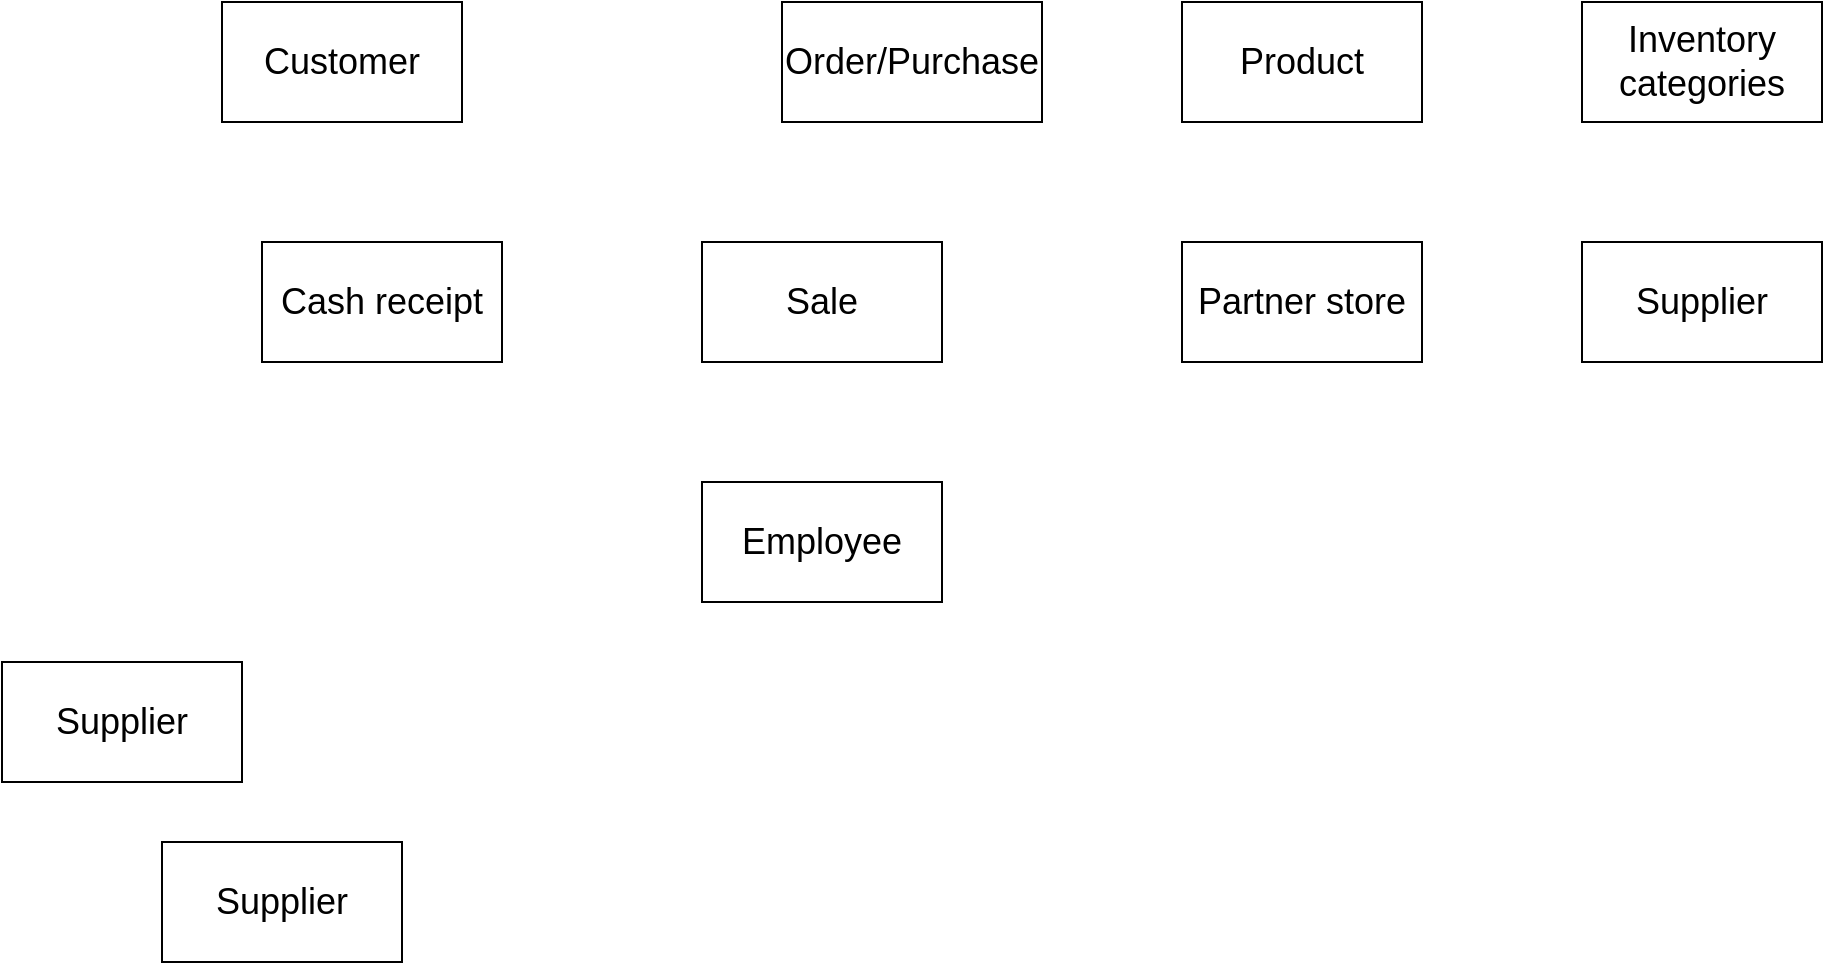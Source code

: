 <mxfile version="17.1.2" type="github">
  <diagram id="T6wTt0TLl_EIY0hoHGaV" name="Page-1">
    <mxGraphModel dx="1346" dy="701" grid="1" gridSize="10" guides="1" tooltips="1" connect="1" arrows="1" fold="1" page="1" pageScale="1" pageWidth="1169" pageHeight="827" math="0" shadow="0">
      <root>
        <mxCell id="0" />
        <mxCell id="1" parent="0" />
        <mxCell id="v-PkkgppZ4hgZ6lo9ff9-1" value="&lt;font style=&quot;font-size: 18px&quot;&gt;Customer&lt;/font&gt;" style="rounded=0;whiteSpace=wrap;html=1;" vertex="1" parent="1">
          <mxGeometry x="160" y="200" width="120" height="60" as="geometry" />
        </mxCell>
        <mxCell id="v-PkkgppZ4hgZ6lo9ff9-9" value="&lt;font style=&quot;font-size: 18px&quot;&gt;Inventory categories&lt;/font&gt;" style="rounded=0;whiteSpace=wrap;html=1;" vertex="1" parent="1">
          <mxGeometry x="840" y="200" width="120" height="60" as="geometry" />
        </mxCell>
        <mxCell id="v-PkkgppZ4hgZ6lo9ff9-10" value="&lt;font style=&quot;font-size: 18px&quot;&gt;Product&lt;/font&gt;" style="rounded=0;whiteSpace=wrap;html=1;" vertex="1" parent="1">
          <mxGeometry x="640" y="200" width="120" height="60" as="geometry" />
        </mxCell>
        <mxCell id="v-PkkgppZ4hgZ6lo9ff9-12" value="&lt;font style=&quot;font-size: 18px&quot;&gt;Sale&lt;/font&gt;" style="rounded=0;whiteSpace=wrap;html=1;" vertex="1" parent="1">
          <mxGeometry x="400" y="320" width="120" height="60" as="geometry" />
        </mxCell>
        <mxCell id="v-PkkgppZ4hgZ6lo9ff9-13" value="&lt;font style=&quot;font-size: 18px&quot;&gt;Supplier&lt;/font&gt;" style="rounded=0;whiteSpace=wrap;html=1;" vertex="1" parent="1">
          <mxGeometry x="130" y="620" width="120" height="60" as="geometry" />
        </mxCell>
        <mxCell id="v-PkkgppZ4hgZ6lo9ff9-14" value="&lt;font style=&quot;font-size: 18px&quot;&gt;Cash receipt&lt;/font&gt;" style="rounded=0;whiteSpace=wrap;html=1;" vertex="1" parent="1">
          <mxGeometry x="180" y="320" width="120" height="60" as="geometry" />
        </mxCell>
        <mxCell id="v-PkkgppZ4hgZ6lo9ff9-15" value="&lt;font style=&quot;font-size: 18px&quot;&gt;Supplier&lt;/font&gt;" style="rounded=0;whiteSpace=wrap;html=1;" vertex="1" parent="1">
          <mxGeometry x="50" y="530" width="120" height="60" as="geometry" />
        </mxCell>
        <mxCell id="v-PkkgppZ4hgZ6lo9ff9-16" value="&lt;font style=&quot;font-size: 18px&quot;&gt;Partner store&lt;/font&gt;" style="rounded=0;whiteSpace=wrap;html=1;" vertex="1" parent="1">
          <mxGeometry x="640" y="320" width="120" height="60" as="geometry" />
        </mxCell>
        <mxCell id="v-PkkgppZ4hgZ6lo9ff9-17" value="&lt;font style=&quot;font-size: 18px&quot;&gt;Supplier&lt;/font&gt;" style="rounded=0;whiteSpace=wrap;html=1;" vertex="1" parent="1">
          <mxGeometry x="840" y="320" width="120" height="60" as="geometry" />
        </mxCell>
        <mxCell id="v-PkkgppZ4hgZ6lo9ff9-18" value="&lt;font style=&quot;font-size: 18px&quot;&gt;Order/Purchase&lt;/font&gt;" style="rounded=0;whiteSpace=wrap;html=1;" vertex="1" parent="1">
          <mxGeometry x="440" y="200" width="130" height="60" as="geometry" />
        </mxCell>
        <mxCell id="v-PkkgppZ4hgZ6lo9ff9-19" value="&lt;font style=&quot;font-size: 18px&quot;&gt;Employee&lt;/font&gt;" style="rounded=0;whiteSpace=wrap;html=1;" vertex="1" parent="1">
          <mxGeometry x="400" y="440" width="120" height="60" as="geometry" />
        </mxCell>
      </root>
    </mxGraphModel>
  </diagram>
</mxfile>
